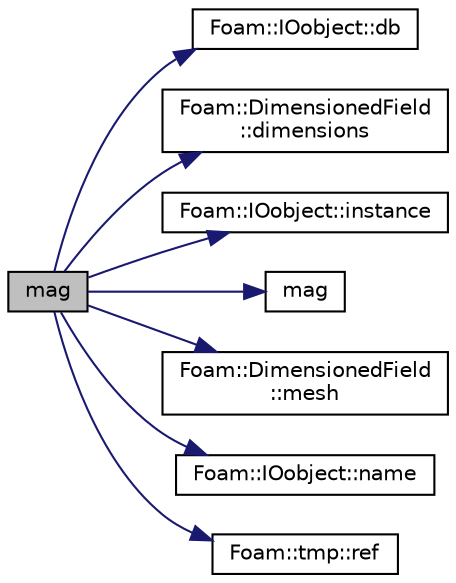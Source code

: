 digraph "mag"
{
  bgcolor="transparent";
  edge [fontname="Helvetica",fontsize="10",labelfontname="Helvetica",labelfontsize="10"];
  node [fontname="Helvetica",fontsize="10",shape=record];
  rankdir="LR";
  Node83969 [label="mag",height=0.2,width=0.4,color="black", fillcolor="grey75", style="filled", fontcolor="black"];
  Node83969 -> Node83970 [color="midnightblue",fontsize="10",style="solid",fontname="Helvetica"];
  Node83970 [label="Foam::IOobject::db",height=0.2,width=0.4,color="black",URL="$a27249.html#a65cc75d9f80b1df5c3184fb2274a97f1",tooltip="Return the local objectRegistry. "];
  Node83969 -> Node83971 [color="midnightblue",fontsize="10",style="solid",fontname="Helvetica"];
  Node83971 [label="Foam::DimensionedField\l::dimensions",height=0.2,width=0.4,color="black",URL="$a27497.html#a512673c2674ca2d38885f1bb5f6994fb",tooltip="Return dimensions. "];
  Node83969 -> Node83972 [color="midnightblue",fontsize="10",style="solid",fontname="Helvetica"];
  Node83972 [label="Foam::IOobject::instance",height=0.2,width=0.4,color="black",URL="$a27249.html#acac6de003b420b848571b5064e50ed89"];
  Node83969 -> Node83973 [color="midnightblue",fontsize="10",style="solid",fontname="Helvetica"];
  Node83973 [label="mag",height=0.2,width=0.4,color="black",URL="$a21851.html#a929da2a3fdcf3dacbbe0487d3a330dae"];
  Node83969 -> Node83974 [color="midnightblue",fontsize="10",style="solid",fontname="Helvetica"];
  Node83974 [label="Foam::DimensionedField\l::mesh",height=0.2,width=0.4,color="black",URL="$a27497.html#a8f1110830348a1448a14ab5e3cf47e3b",tooltip="Return mesh. "];
  Node83969 -> Node83975 [color="midnightblue",fontsize="10",style="solid",fontname="Helvetica"];
  Node83975 [label="Foam::IOobject::name",height=0.2,width=0.4,color="black",URL="$a27249.html#acc80e00a8ac919288fb55bd14cc88bf6",tooltip="Return name. "];
  Node83969 -> Node83976 [color="midnightblue",fontsize="10",style="solid",fontname="Helvetica"];
  Node83976 [label="Foam::tmp::ref",height=0.2,width=0.4,color="black",URL="$a27077.html#aeaf81e641282874cef07f5b808efc83b",tooltip="Return non-const reference or generate a fatal error. "];
}
